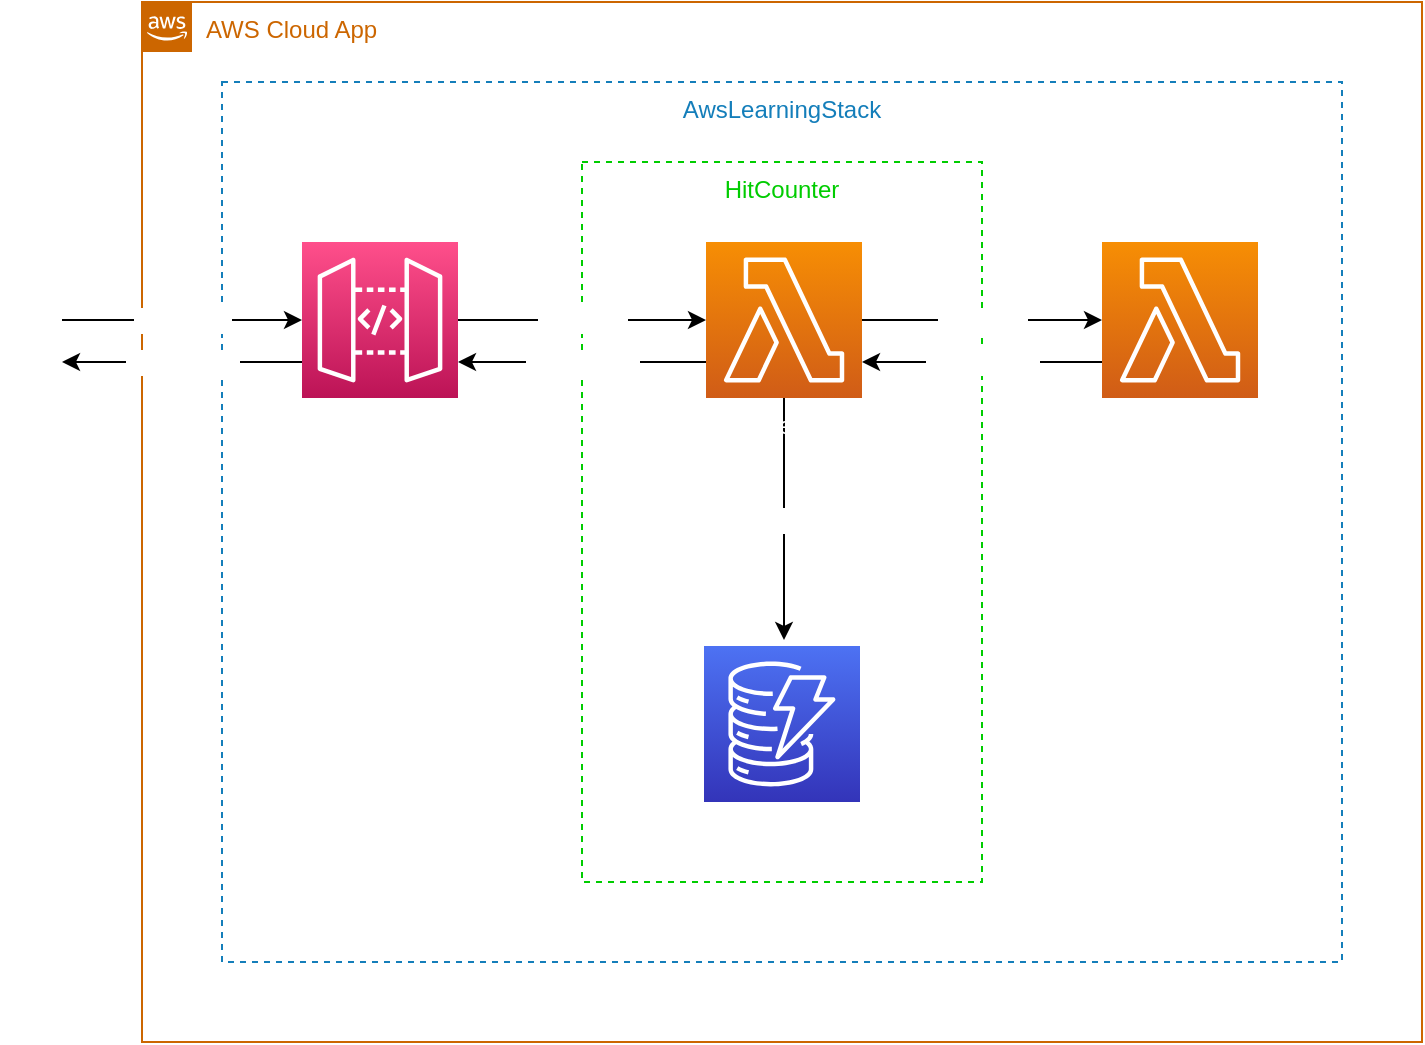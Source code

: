 <mxfile version="15.5.4" type="embed"><diagram id="FYTw0mynKNh58GAoRjsP" name="Page-1"><mxGraphModel dx="1120" dy="625" grid="1" gridSize="10" guides="1" tooltips="1" connect="1" arrows="1" fold="1" page="1" pageScale="1" pageWidth="850" pageHeight="1100" math="0" shadow="0"><root><mxCell id="0"/><mxCell id="1" parent="0"/><mxCell id="9" value="AWS Cloud App" style="points=[[0,0],[0.25,0],[0.5,0],[0.75,0],[1,0],[1,0.25],[1,0.5],[1,0.75],[1,1],[0.75,1],[0.5,1],[0.25,1],[0,1],[0,0.75],[0,0.5],[0,0.25]];outlineConnect=0;gradientColor=none;html=1;whiteSpace=wrap;fontSize=12;fontStyle=0;shape=mxgraph.aws4.group;grIcon=mxgraph.aws4.group_aws_cloud_alt;strokeColor=#CC6600;fillColor=none;verticalAlign=top;align=left;spacingLeft=30;fontColor=#CC6600;dashed=0;" parent="1" vertex="1"><mxGeometry x="80" y="120" width="640" height="520" as="geometry"/></mxCell><mxCell id="8" value="AwsLearningStack" style="fillColor=none;strokeColor=#147EBA;dashed=1;verticalAlign=top;fontStyle=0;fontColor=#147EBA;" parent="1" vertex="1"><mxGeometry x="120" y="160" width="560" height="440" as="geometry"/></mxCell><mxCell id="17" value="HitCounter" style="fillColor=none;strokeColor=#00CC00;dashed=1;verticalAlign=top;fontStyle=0;fontColor=#00CC00;" parent="1" vertex="1"><mxGeometry x="300" y="200" width="200" height="360" as="geometry"/></mxCell><mxCell id="15" value="0. request" style="edgeStyle=orthogonalEdgeStyle;rounded=0;orthogonalLoop=1;jettySize=auto;html=1;fontColor=#FFFFFF;" parent="1" source="11" target="14" edge="1"><mxGeometry relative="1" as="geometry"/></mxCell><mxCell id="11" value="User" style="shape=umlActor;verticalLabelPosition=bottom;verticalAlign=top;html=1;outlineConnect=0;fontColor=#FFFFFF;strokeColor=#FFFFFF;" parent="1" vertex="1"><mxGeometry x="10" y="249" width="30" height="60" as="geometry"/></mxCell><mxCell id="20" value="1. invoke" style="edgeStyle=orthogonalEdgeStyle;rounded=0;orthogonalLoop=1;jettySize=auto;html=1;fontColor=#FFFFFF;" parent="1" source="14" target="16" edge="1"><mxGeometry relative="1" as="geometry"/></mxCell><mxCell id="28" value="6. response" style="edgeStyle=orthogonalEdgeStyle;rounded=0;orthogonalLoop=1;jettySize=auto;html=1;fontColor=#FFFFFF;" edge="1" parent="1" source="14" target="11"><mxGeometry relative="1" as="geometry"><Array as="points"><mxPoint x="90" y="300"/><mxPoint x="90" y="300"/></Array></mxGeometry></mxCell><mxCell id="14" value="LearningStackApi" style="sketch=0;points=[[0,0,0],[0.25,0,0],[0.5,0,0],[0.75,0,0],[1,0,0],[0,1,0],[0.25,1,0],[0.5,1,0],[0.75,1,0],[1,1,0],[0,0.25,0],[0,0.5,0],[0,0.75,0],[1,0.25,0],[1,0.5,0],[1,0.75,0]];outlineConnect=0;fontColor=#FFFFFF;gradientColor=#FF4F8B;gradientDirection=north;fillColor=#BC1356;strokeColor=#ffffff;dashed=0;verticalLabelPosition=bottom;verticalAlign=top;align=center;html=1;fontSize=12;fontStyle=0;aspect=fixed;shape=mxgraph.aws4.resourceIcon;resIcon=mxgraph.aws4.api_gateway;" parent="1" vertex="1"><mxGeometry x="160" y="240" width="78" height="78" as="geometry"/></mxCell><mxCell id="21" value="2. update(path, hits++)" style="edgeStyle=orthogonalEdgeStyle;rounded=0;orthogonalLoop=1;jettySize=auto;html=1;fontColor=#FFFFFF;" parent="1" source="16" edge="1"><mxGeometry relative="1" as="geometry"><mxPoint x="401" y="439" as="targetPoint"/></mxGeometry></mxCell><mxCell id="23" value="3. invoke" style="edgeStyle=orthogonalEdgeStyle;rounded=0;orthogonalLoop=1;jettySize=auto;html=1;fontColor=#FFFFFF;" edge="1" parent="1" source="16" target="22"><mxGeometry relative="1" as="geometry"/></mxCell><mxCell id="25" value="5. response" style="edgeStyle=orthogonalEdgeStyle;rounded=0;orthogonalLoop=1;jettySize=auto;html=1;fontColor=#FFFFFF;" edge="1" parent="1" source="16" target="14"><mxGeometry relative="1" as="geometry"><Array as="points"><mxPoint x="300" y="300"/><mxPoint x="300" y="300"/></Array></mxGeometry></mxCell><mxCell id="16" value="HitCounterHandler" style="sketch=0;points=[[0,0,0],[0.25,0,0],[0.5,0,0],[0.75,0,0],[1,0,0],[0,1,0],[0.25,1,0],[0.5,1,0],[0.75,1,0],[1,1,0],[0,0.25,0],[0,0.5,0],[0,0.75,0],[1,0.25,0],[1,0.5,0],[1,0.75,0]];outlineConnect=0;fontColor=#FFFFFF;gradientColor=#F78E04;gradientDirection=north;fillColor=#D05C17;strokeColor=#ffffff;dashed=0;verticalLabelPosition=bottom;verticalAlign=top;align=center;html=1;fontSize=12;fontStyle=0;aspect=fixed;shape=mxgraph.aws4.resourceIcon;resIcon=mxgraph.aws4.lambda;" parent="1" vertex="1"><mxGeometry x="362" y="240" width="78" height="78" as="geometry"/></mxCell><mxCell id="24" value="4. response" style="edgeStyle=orthogonalEdgeStyle;rounded=0;orthogonalLoop=1;jettySize=auto;html=1;fontColor=#FFFFFF;" edge="1" parent="1" source="22" target="16"><mxGeometry relative="1" as="geometry"><Array as="points"><mxPoint x="500" y="300"/><mxPoint x="500" y="300"/></Array></mxGeometry></mxCell><mxCell id="22" value="HelloHandlerJs" style="sketch=0;points=[[0,0,0],[0.25,0,0],[0.5,0,0],[0.75,0,0],[1,0,0],[0,1,0],[0.25,1,0],[0.5,1,0],[0.75,1,0],[1,1,0],[0,0.25,0],[0,0.5,0],[0,0.75,0],[1,0.25,0],[1,0.5,0],[1,0.75,0]];outlineConnect=0;fontColor=#FFFFFF;gradientColor=#F78E04;gradientDirection=north;fillColor=#D05C17;strokeColor=#ffffff;dashed=0;verticalLabelPosition=bottom;verticalAlign=top;align=center;html=1;fontSize=12;fontStyle=0;aspect=fixed;shape=mxgraph.aws4.resourceIcon;resIcon=mxgraph.aws4.lambda;" vertex="1" parent="1"><mxGeometry x="560" y="240" width="78" height="78" as="geometry"/></mxCell><mxCell id="29" value="Hits" style="sketch=0;points=[[0,0,0],[0.25,0,0],[0.5,0,0],[0.75,0,0],[1,0,0],[0,1,0],[0.25,1,0],[0.5,1,0],[0.75,1,0],[1,1,0],[0,0.25,0],[0,0.5,0],[0,0.75,0],[1,0.25,0],[1,0.5,0],[1,0.75,0]];outlineConnect=0;fontColor=#FFFFFF;gradientColor=#4D72F3;gradientDirection=north;fillColor=#3334B9;strokeColor=#ffffff;dashed=0;verticalLabelPosition=bottom;verticalAlign=top;align=center;html=1;fontSize=12;fontStyle=0;aspect=fixed;shape=mxgraph.aws4.resourceIcon;resIcon=mxgraph.aws4.dynamodb;" vertex="1" parent="1"><mxGeometry x="361" y="442" width="78" height="78" as="geometry"/></mxCell></root></mxGraphModel></diagram></mxfile>